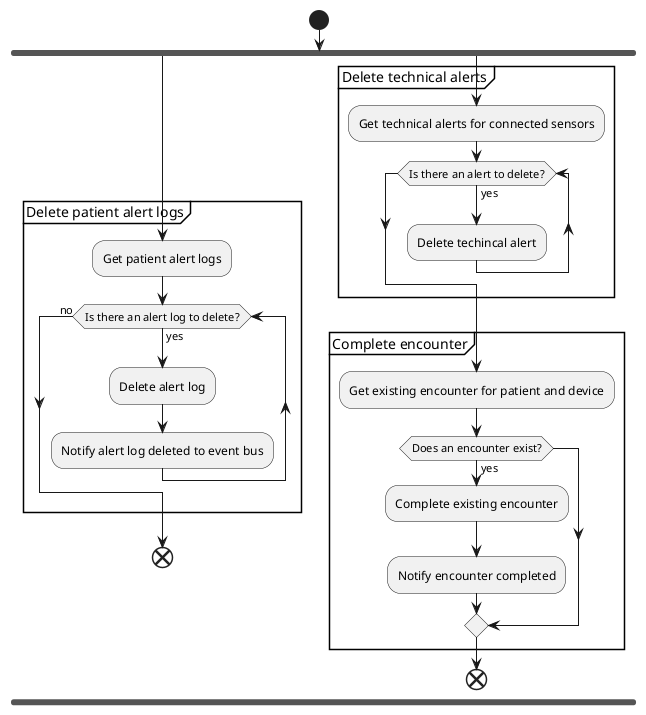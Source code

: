@startuml Patient session closed event received
start
fork
    group Delete patient alert logs
        :Get patient alert logs;
        while (Is there an alert log to delete?) is (yes)
            :Delete alert log;
            :Notify alert log deleted to event bus;
        end while (no)
    end group

    end
fork again
    group Delete technical alerts
        :Get technical alerts for connected sensors;
        while (Is there an alert to delete?) is (yes)
            :Delete techincal alert;
        end while
    end group

    group Complete encounter
        :Get existing encounter for patient and device;
        if (Does an encounter exist?) is (yes) then
            :Complete existing encounter;
            :Notify encounter completed;
        endif
    end group

    end
end fork
@enduml